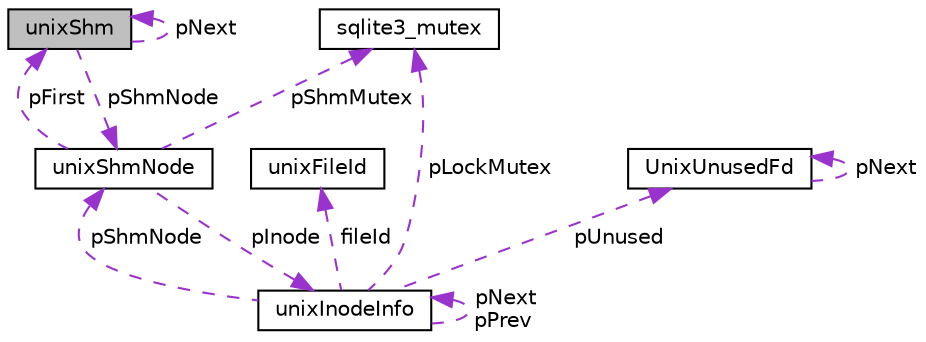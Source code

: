 digraph "unixShm"
{
 // LATEX_PDF_SIZE
  edge [fontname="Helvetica",fontsize="10",labelfontname="Helvetica",labelfontsize="10"];
  node [fontname="Helvetica",fontsize="10",shape=record];
  Node1 [label="unixShm",height=0.2,width=0.4,color="black", fillcolor="grey75", style="filled", fontcolor="black",tooltip=" "];
  Node2 -> Node1 [dir="back",color="darkorchid3",fontsize="10",style="dashed",label=" pShmNode" ,fontname="Helvetica"];
  Node2 [label="unixShmNode",height=0.2,width=0.4,color="black", fillcolor="white", style="filled",URL="$db/d1b/sqlite3_8c.html#d2/d6c/structunixShmNode",tooltip=" "];
  Node3 -> Node2 [dir="back",color="darkorchid3",fontsize="10",style="dashed",label=" pInode" ,fontname="Helvetica"];
  Node3 [label="unixInodeInfo",height=0.2,width=0.4,color="black", fillcolor="white", style="filled",URL="$db/d1b/sqlite3_8c.html#d1/dc4/structunixInodeInfo",tooltip=" "];
  Node4 -> Node3 [dir="back",color="darkorchid3",fontsize="10",style="dashed",label=" fileId" ,fontname="Helvetica"];
  Node4 [label="unixFileId",height=0.2,width=0.4,color="black", fillcolor="white", style="filled",URL="$db/d1b/sqlite3_8c.html#da/d9e/structunixFileId",tooltip=" "];
  Node5 -> Node3 [dir="back",color="darkorchid3",fontsize="10",style="dashed",label=" pLockMutex" ,fontname="Helvetica"];
  Node5 [label="sqlite3_mutex",height=0.2,width=0.4,color="black", fillcolor="white", style="filled",URL="$db/d1b/sqlite3_8c.html#d5/d3c/structsqlite3__mutex",tooltip=" "];
  Node6 -> Node3 [dir="back",color="darkorchid3",fontsize="10",style="dashed",label=" pUnused" ,fontname="Helvetica"];
  Node6 [label="UnixUnusedFd",height=0.2,width=0.4,color="black", fillcolor="white", style="filled",URL="$db/d1b/sqlite3_8c.html#dd/de8/structUnixUnusedFd",tooltip=" "];
  Node6 -> Node6 [dir="back",color="darkorchid3",fontsize="10",style="dashed",label=" pNext" ,fontname="Helvetica"];
  Node2 -> Node3 [dir="back",color="darkorchid3",fontsize="10",style="dashed",label=" pShmNode" ,fontname="Helvetica"];
  Node3 -> Node3 [dir="back",color="darkorchid3",fontsize="10",style="dashed",label=" pNext\npPrev" ,fontname="Helvetica"];
  Node5 -> Node2 [dir="back",color="darkorchid3",fontsize="10",style="dashed",label=" pShmMutex" ,fontname="Helvetica"];
  Node1 -> Node2 [dir="back",color="darkorchid3",fontsize="10",style="dashed",label=" pFirst" ,fontname="Helvetica"];
  Node1 -> Node1 [dir="back",color="darkorchid3",fontsize="10",style="dashed",label=" pNext" ,fontname="Helvetica"];
}
